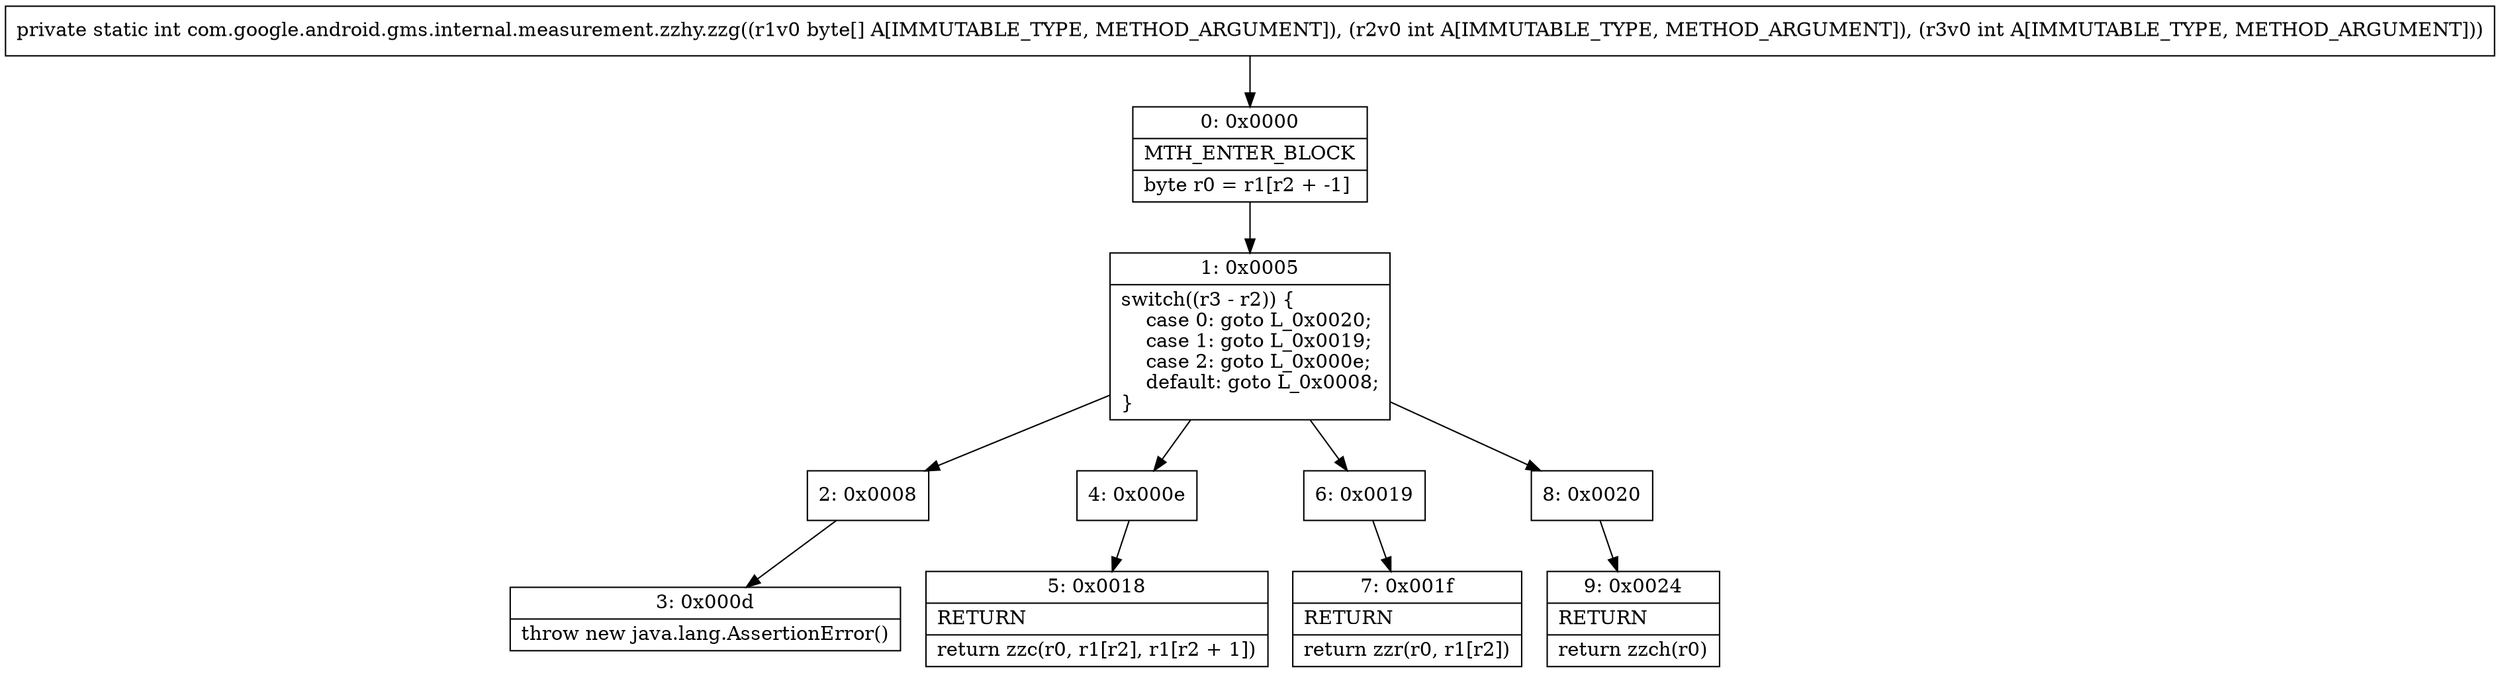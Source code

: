 digraph "CFG forcom.google.android.gms.internal.measurement.zzhy.zzg([BII)I" {
Node_0 [shape=record,label="{0\:\ 0x0000|MTH_ENTER_BLOCK\l|byte r0 = r1[r2 + \-1]\l}"];
Node_1 [shape=record,label="{1\:\ 0x0005|switch((r3 \- r2)) \{\l    case 0: goto L_0x0020;\l    case 1: goto L_0x0019;\l    case 2: goto L_0x000e;\l    default: goto L_0x0008;\l\}\l}"];
Node_2 [shape=record,label="{2\:\ 0x0008}"];
Node_3 [shape=record,label="{3\:\ 0x000d|throw new java.lang.AssertionError()\l}"];
Node_4 [shape=record,label="{4\:\ 0x000e}"];
Node_5 [shape=record,label="{5\:\ 0x0018|RETURN\l|return zzc(r0, r1[r2], r1[r2 + 1])\l}"];
Node_6 [shape=record,label="{6\:\ 0x0019}"];
Node_7 [shape=record,label="{7\:\ 0x001f|RETURN\l|return zzr(r0, r1[r2])\l}"];
Node_8 [shape=record,label="{8\:\ 0x0020}"];
Node_9 [shape=record,label="{9\:\ 0x0024|RETURN\l|return zzch(r0)\l}"];
MethodNode[shape=record,label="{private static int com.google.android.gms.internal.measurement.zzhy.zzg((r1v0 byte[] A[IMMUTABLE_TYPE, METHOD_ARGUMENT]), (r2v0 int A[IMMUTABLE_TYPE, METHOD_ARGUMENT]), (r3v0 int A[IMMUTABLE_TYPE, METHOD_ARGUMENT])) }"];
MethodNode -> Node_0;
Node_0 -> Node_1;
Node_1 -> Node_2;
Node_1 -> Node_4;
Node_1 -> Node_6;
Node_1 -> Node_8;
Node_2 -> Node_3;
Node_4 -> Node_5;
Node_6 -> Node_7;
Node_8 -> Node_9;
}

